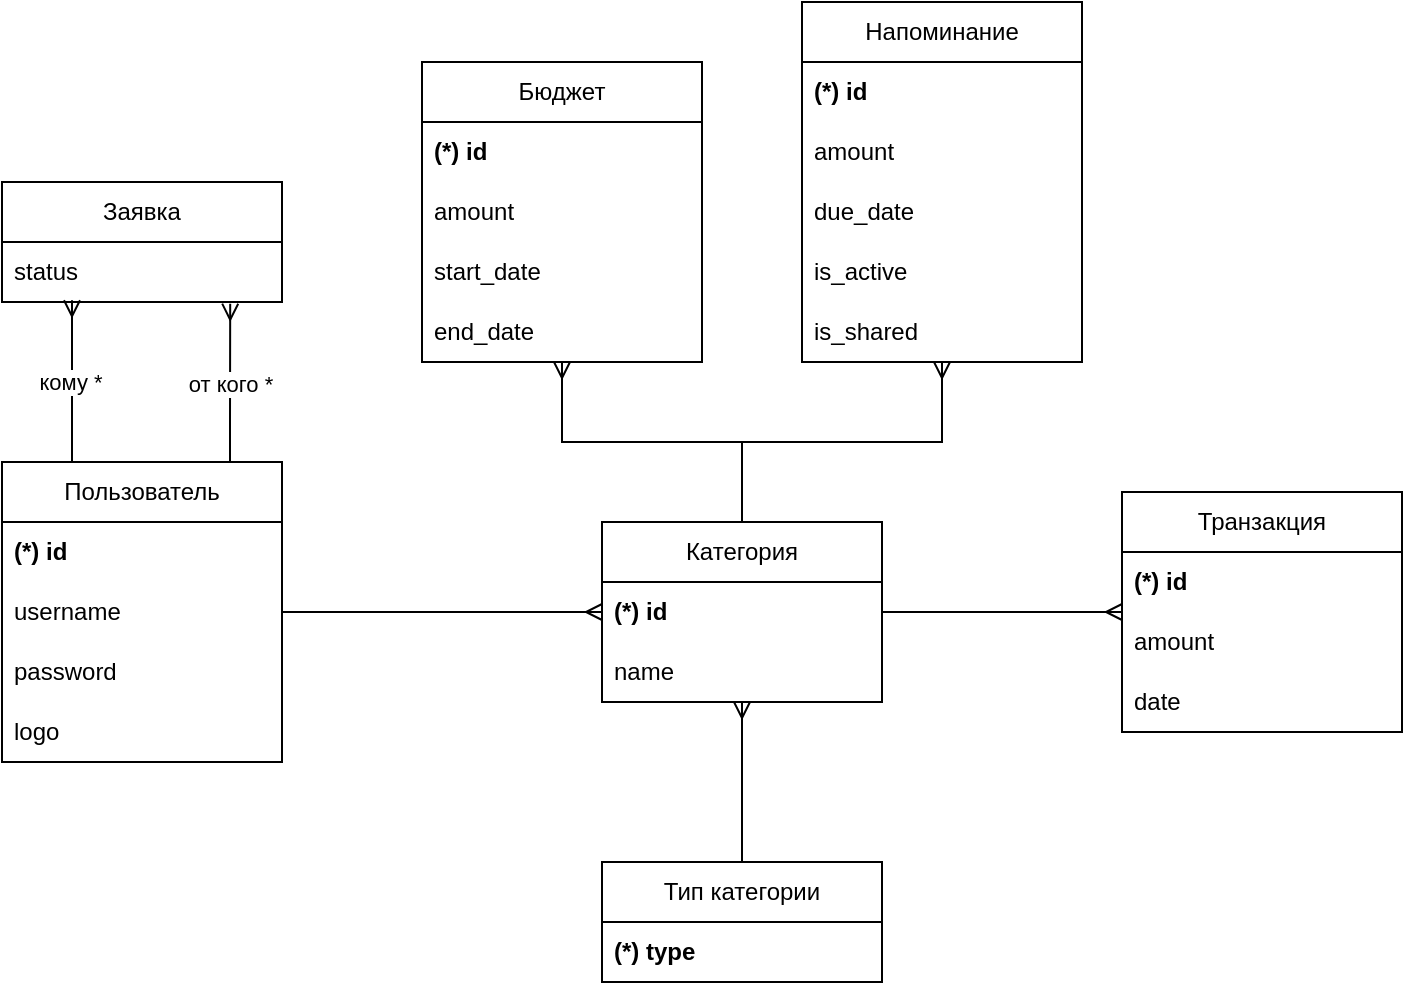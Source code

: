 <mxfile version="24.8.4">
  <diagram name="Страница — 1" id="vSHflbFhBGzEiHRg7f8b">
    <mxGraphModel dx="1395" dy="615" grid="1" gridSize="10" guides="1" tooltips="1" connect="1" arrows="1" fold="1" page="1" pageScale="1" pageWidth="1600" pageHeight="900" math="0" shadow="0">
      <root>
        <mxCell id="0" />
        <mxCell id="1" parent="0" />
        <mxCell id="NmxUZ6_K2oYAJFzLnqJK-3" value="Пользователь" style="swimlane;fontStyle=0;childLayout=stackLayout;horizontal=1;startSize=30;horizontalStack=0;resizeParent=1;resizeParentMax=0;resizeLast=0;collapsible=1;marginBottom=0;whiteSpace=wrap;html=1;" parent="1" vertex="1">
          <mxGeometry x="290" y="290" width="140" height="150" as="geometry" />
        </mxCell>
        <mxCell id="NmxUZ6_K2oYAJFzLnqJK-49" value="&lt;b&gt;(*) id&lt;/b&gt;" style="text;strokeColor=none;fillColor=none;align=left;verticalAlign=middle;spacingLeft=4;spacingRight=4;overflow=hidden;points=[[0,0.5],[1,0.5]];portConstraint=eastwest;rotatable=0;whiteSpace=wrap;html=1;" parent="NmxUZ6_K2oYAJFzLnqJK-3" vertex="1">
          <mxGeometry y="30" width="140" height="30" as="geometry" />
        </mxCell>
        <mxCell id="NmxUZ6_K2oYAJFzLnqJK-4" value="username" style="text;strokeColor=none;fillColor=none;align=left;verticalAlign=middle;spacingLeft=4;spacingRight=4;overflow=hidden;points=[[0,0.5],[1,0.5]];portConstraint=eastwest;rotatable=0;whiteSpace=wrap;html=1;" parent="NmxUZ6_K2oYAJFzLnqJK-3" vertex="1">
          <mxGeometry y="60" width="140" height="30" as="geometry" />
        </mxCell>
        <mxCell id="NmxUZ6_K2oYAJFzLnqJK-5" value="password" style="text;strokeColor=none;fillColor=none;align=left;verticalAlign=middle;spacingLeft=4;spacingRight=4;overflow=hidden;points=[[0,0.5],[1,0.5]];portConstraint=eastwest;rotatable=0;whiteSpace=wrap;html=1;" parent="NmxUZ6_K2oYAJFzLnqJK-3" vertex="1">
          <mxGeometry y="90" width="140" height="30" as="geometry" />
        </mxCell>
        <mxCell id="NmxUZ6_K2oYAJFzLnqJK-6" value="logo" style="text;strokeColor=none;fillColor=none;align=left;verticalAlign=middle;spacingLeft=4;spacingRight=4;overflow=hidden;points=[[0,0.5],[1,0.5]];portConstraint=eastwest;rotatable=0;whiteSpace=wrap;html=1;" parent="NmxUZ6_K2oYAJFzLnqJK-3" vertex="1">
          <mxGeometry y="120" width="140" height="30" as="geometry" />
        </mxCell>
        <mxCell id="NmxUZ6_K2oYAJFzLnqJK-7" value="Категория" style="swimlane;fontStyle=0;childLayout=stackLayout;horizontal=1;startSize=30;horizontalStack=0;resizeParent=1;resizeParentMax=0;resizeLast=0;collapsible=1;marginBottom=0;whiteSpace=wrap;html=1;" parent="1" vertex="1">
          <mxGeometry x="590" y="320" width="140" height="90" as="geometry" />
        </mxCell>
        <mxCell id="NmxUZ6_K2oYAJFzLnqJK-8" value="&lt;b&gt;(*) id&lt;/b&gt;" style="text;strokeColor=none;fillColor=none;align=left;verticalAlign=middle;spacingLeft=4;spacingRight=4;overflow=hidden;points=[[0,0.5],[1,0.5]];portConstraint=eastwest;rotatable=0;whiteSpace=wrap;html=1;" parent="NmxUZ6_K2oYAJFzLnqJK-7" vertex="1">
          <mxGeometry y="30" width="140" height="30" as="geometry" />
        </mxCell>
        <mxCell id="NmxUZ6_K2oYAJFzLnqJK-9" value="name" style="text;strokeColor=none;fillColor=none;align=left;verticalAlign=middle;spacingLeft=4;spacingRight=4;overflow=hidden;points=[[0,0.5],[1,0.5]];portConstraint=eastwest;rotatable=0;whiteSpace=wrap;html=1;" parent="NmxUZ6_K2oYAJFzLnqJK-7" vertex="1">
          <mxGeometry y="60" width="140" height="30" as="geometry" />
        </mxCell>
        <mxCell id="NmxUZ6_K2oYAJFzLnqJK-11" value="Транзакция" style="swimlane;fontStyle=0;childLayout=stackLayout;horizontal=1;startSize=30;horizontalStack=0;resizeParent=1;resizeParentMax=0;resizeLast=0;collapsible=1;marginBottom=0;whiteSpace=wrap;html=1;" parent="1" vertex="1">
          <mxGeometry x="850" y="305" width="140" height="120" as="geometry" />
        </mxCell>
        <mxCell id="NmxUZ6_K2oYAJFzLnqJK-12" value="&lt;b&gt;(*) id&lt;/b&gt;" style="text;strokeColor=none;fillColor=none;align=left;verticalAlign=middle;spacingLeft=4;spacingRight=4;overflow=hidden;points=[[0,0.5],[1,0.5]];portConstraint=eastwest;rotatable=0;whiteSpace=wrap;html=1;" parent="NmxUZ6_K2oYAJFzLnqJK-11" vertex="1">
          <mxGeometry y="30" width="140" height="30" as="geometry" />
        </mxCell>
        <mxCell id="NmxUZ6_K2oYAJFzLnqJK-13" value="amount" style="text;strokeColor=none;fillColor=none;align=left;verticalAlign=middle;spacingLeft=4;spacingRight=4;overflow=hidden;points=[[0,0.5],[1,0.5]];portConstraint=eastwest;rotatable=0;whiteSpace=wrap;html=1;" parent="NmxUZ6_K2oYAJFzLnqJK-11" vertex="1">
          <mxGeometry y="60" width="140" height="30" as="geometry" />
        </mxCell>
        <mxCell id="NmxUZ6_K2oYAJFzLnqJK-14" value="date" style="text;strokeColor=none;fillColor=none;align=left;verticalAlign=middle;spacingLeft=4;spacingRight=4;overflow=hidden;points=[[0,0.5],[1,0.5]];portConstraint=eastwest;rotatable=0;whiteSpace=wrap;html=1;" parent="NmxUZ6_K2oYAJFzLnqJK-11" vertex="1">
          <mxGeometry y="90" width="140" height="30" as="geometry" />
        </mxCell>
        <mxCell id="NmxUZ6_K2oYAJFzLnqJK-24" style="edgeStyle=orthogonalEdgeStyle;rounded=0;orthogonalLoop=1;jettySize=auto;html=1;endArrow=ERmany;endFill=0;" parent="1" source="NmxUZ6_K2oYAJFzLnqJK-3" target="NmxUZ6_K2oYAJFzLnqJK-7" edge="1">
          <mxGeometry relative="1" as="geometry">
            <mxPoint x="540" y="240" as="targetPoint" />
            <mxPoint x="630" y="240" as="sourcePoint" />
          </mxGeometry>
        </mxCell>
        <mxCell id="NmxUZ6_K2oYAJFzLnqJK-26" style="edgeStyle=orthogonalEdgeStyle;rounded=0;orthogonalLoop=1;jettySize=auto;html=1;endArrow=ERmany;endFill=0;" parent="1" source="NmxUZ6_K2oYAJFzLnqJK-7" target="NmxUZ6_K2oYAJFzLnqJK-11" edge="1">
          <mxGeometry relative="1" as="geometry">
            <mxPoint x="560" y="490" as="targetPoint" />
            <mxPoint x="650" y="490" as="sourcePoint" />
          </mxGeometry>
        </mxCell>
        <mxCell id="NmxUZ6_K2oYAJFzLnqJK-32" value="Тип категории" style="swimlane;fontStyle=0;childLayout=stackLayout;horizontal=1;startSize=30;horizontalStack=0;resizeParent=1;resizeParentMax=0;resizeLast=0;collapsible=1;marginBottom=0;whiteSpace=wrap;html=1;" parent="1" vertex="1">
          <mxGeometry x="590" y="490" width="140" height="60" as="geometry" />
        </mxCell>
        <mxCell id="NmxUZ6_K2oYAJFzLnqJK-33" value="&lt;b&gt;(*) type&lt;/b&gt;" style="text;strokeColor=none;fillColor=none;align=left;verticalAlign=middle;spacingLeft=4;spacingRight=4;overflow=hidden;points=[[0,0.5],[1,0.5]];portConstraint=eastwest;rotatable=0;whiteSpace=wrap;html=1;" parent="NmxUZ6_K2oYAJFzLnqJK-32" vertex="1">
          <mxGeometry y="30" width="140" height="30" as="geometry" />
        </mxCell>
        <mxCell id="NmxUZ6_K2oYAJFzLnqJK-36" style="edgeStyle=orthogonalEdgeStyle;rounded=0;orthogonalLoop=1;jettySize=auto;html=1;endArrow=ERmany;endFill=0;" parent="1" source="NmxUZ6_K2oYAJFzLnqJK-32" target="NmxUZ6_K2oYAJFzLnqJK-7" edge="1">
          <mxGeometry relative="1" as="geometry">
            <mxPoint x="850" y="380" as="targetPoint" />
            <mxPoint x="940" y="380" as="sourcePoint" />
          </mxGeometry>
        </mxCell>
        <mxCell id="NmxUZ6_K2oYAJFzLnqJK-37" value="Бюджет" style="swimlane;fontStyle=0;childLayout=stackLayout;horizontal=1;startSize=30;horizontalStack=0;resizeParent=1;resizeParentMax=0;resizeLast=0;collapsible=1;marginBottom=0;whiteSpace=wrap;html=1;" parent="1" vertex="1">
          <mxGeometry x="500" y="90" width="140" height="150" as="geometry" />
        </mxCell>
        <mxCell id="NmxUZ6_K2oYAJFzLnqJK-38" value="&lt;b&gt;(*) id&lt;/b&gt;" style="text;strokeColor=none;fillColor=none;align=left;verticalAlign=middle;spacingLeft=4;spacingRight=4;overflow=hidden;points=[[0,0.5],[1,0.5]];portConstraint=eastwest;rotatable=0;whiteSpace=wrap;html=1;" parent="NmxUZ6_K2oYAJFzLnqJK-37" vertex="1">
          <mxGeometry y="30" width="140" height="30" as="geometry" />
        </mxCell>
        <mxCell id="NmxUZ6_K2oYAJFzLnqJK-39" value="amount" style="text;strokeColor=none;fillColor=none;align=left;verticalAlign=middle;spacingLeft=4;spacingRight=4;overflow=hidden;points=[[0,0.5],[1,0.5]];portConstraint=eastwest;rotatable=0;whiteSpace=wrap;html=1;" parent="NmxUZ6_K2oYAJFzLnqJK-37" vertex="1">
          <mxGeometry y="60" width="140" height="30" as="geometry" />
        </mxCell>
        <mxCell id="NmxUZ6_K2oYAJFzLnqJK-40" value="start_date" style="text;strokeColor=none;fillColor=none;align=left;verticalAlign=middle;spacingLeft=4;spacingRight=4;overflow=hidden;points=[[0,0.5],[1,0.5]];portConstraint=eastwest;rotatable=0;whiteSpace=wrap;html=1;" parent="NmxUZ6_K2oYAJFzLnqJK-37" vertex="1">
          <mxGeometry y="90" width="140" height="30" as="geometry" />
        </mxCell>
        <mxCell id="NmxUZ6_K2oYAJFzLnqJK-42" value="end_date" style="text;strokeColor=none;fillColor=none;align=left;verticalAlign=middle;spacingLeft=4;spacingRight=4;overflow=hidden;points=[[0,0.5],[1,0.5]];portConstraint=eastwest;rotatable=0;whiteSpace=wrap;html=1;" parent="NmxUZ6_K2oYAJFzLnqJK-37" vertex="1">
          <mxGeometry y="120" width="140" height="30" as="geometry" />
        </mxCell>
        <mxCell id="NmxUZ6_K2oYAJFzLnqJK-41" style="edgeStyle=orthogonalEdgeStyle;rounded=0;orthogonalLoop=1;jettySize=auto;html=1;endArrow=ERmany;endFill=0;" parent="1" source="NmxUZ6_K2oYAJFzLnqJK-7" target="NmxUZ6_K2oYAJFzLnqJK-37" edge="1">
          <mxGeometry relative="1" as="geometry">
            <mxPoint x="530" y="280" as="targetPoint" />
            <mxPoint x="620" y="280" as="sourcePoint" />
          </mxGeometry>
        </mxCell>
        <mxCell id="NmxUZ6_K2oYAJFzLnqJK-43" value="Напоминание" style="swimlane;fontStyle=0;childLayout=stackLayout;horizontal=1;startSize=30;horizontalStack=0;resizeParent=1;resizeParentMax=0;resizeLast=0;collapsible=1;marginBottom=0;whiteSpace=wrap;html=1;" parent="1" vertex="1">
          <mxGeometry x="690" y="60" width="140" height="180" as="geometry" />
        </mxCell>
        <mxCell id="NmxUZ6_K2oYAJFzLnqJK-44" value="&lt;b&gt;(*) id&lt;/b&gt;" style="text;strokeColor=none;fillColor=none;align=left;verticalAlign=middle;spacingLeft=4;spacingRight=4;overflow=hidden;points=[[0,0.5],[1,0.5]];portConstraint=eastwest;rotatable=0;whiteSpace=wrap;html=1;" parent="NmxUZ6_K2oYAJFzLnqJK-43" vertex="1">
          <mxGeometry y="30" width="140" height="30" as="geometry" />
        </mxCell>
        <mxCell id="NmxUZ6_K2oYAJFzLnqJK-45" value="amount" style="text;strokeColor=none;fillColor=none;align=left;verticalAlign=middle;spacingLeft=4;spacingRight=4;overflow=hidden;points=[[0,0.5],[1,0.5]];portConstraint=eastwest;rotatable=0;whiteSpace=wrap;html=1;" parent="NmxUZ6_K2oYAJFzLnqJK-43" vertex="1">
          <mxGeometry y="60" width="140" height="30" as="geometry" />
        </mxCell>
        <mxCell id="NmxUZ6_K2oYAJFzLnqJK-46" value="due_date" style="text;strokeColor=none;fillColor=none;align=left;verticalAlign=middle;spacingLeft=4;spacingRight=4;overflow=hidden;points=[[0,0.5],[1,0.5]];portConstraint=eastwest;rotatable=0;whiteSpace=wrap;html=1;" parent="NmxUZ6_K2oYAJFzLnqJK-43" vertex="1">
          <mxGeometry y="90" width="140" height="30" as="geometry" />
        </mxCell>
        <mxCell id="NmxUZ6_K2oYAJFzLnqJK-48" value="is_active" style="text;strokeColor=none;fillColor=none;align=left;verticalAlign=middle;spacingLeft=4;spacingRight=4;overflow=hidden;points=[[0,0.5],[1,0.5]];portConstraint=eastwest;rotatable=0;whiteSpace=wrap;html=1;" parent="NmxUZ6_K2oYAJFzLnqJK-43" vertex="1">
          <mxGeometry y="120" width="140" height="30" as="geometry" />
        </mxCell>
        <mxCell id="NmxUZ6_K2oYAJFzLnqJK-61" value="is_shared" style="text;strokeColor=none;fillColor=none;align=left;verticalAlign=middle;spacingLeft=4;spacingRight=4;overflow=hidden;points=[[0,0.5],[1,0.5]];portConstraint=eastwest;rotatable=0;whiteSpace=wrap;html=1;" parent="NmxUZ6_K2oYAJFzLnqJK-43" vertex="1">
          <mxGeometry y="150" width="140" height="30" as="geometry" />
        </mxCell>
        <mxCell id="NmxUZ6_K2oYAJFzLnqJK-47" style="edgeStyle=orthogonalEdgeStyle;rounded=0;orthogonalLoop=1;jettySize=auto;html=1;endArrow=ERmany;endFill=0;" parent="1" source="NmxUZ6_K2oYAJFzLnqJK-7" target="NmxUZ6_K2oYAJFzLnqJK-43" edge="1">
          <mxGeometry relative="1" as="geometry">
            <mxPoint x="620" y="510" as="targetPoint" />
            <mxPoint x="710" y="510" as="sourcePoint" />
          </mxGeometry>
        </mxCell>
        <mxCell id="NmxUZ6_K2oYAJFzLnqJK-50" value="Заявка" style="swimlane;fontStyle=0;childLayout=stackLayout;horizontal=1;startSize=30;horizontalStack=0;resizeParent=1;resizeParentMax=0;resizeLast=0;collapsible=1;marginBottom=0;whiteSpace=wrap;html=1;" parent="1" vertex="1">
          <mxGeometry x="290" y="150" width="140" height="60" as="geometry" />
        </mxCell>
        <mxCell id="NmxUZ6_K2oYAJFzLnqJK-53" value="status" style="text;strokeColor=none;fillColor=none;align=left;verticalAlign=middle;spacingLeft=4;spacingRight=4;overflow=hidden;points=[[0,0.5],[1,0.5]];portConstraint=eastwest;rotatable=0;whiteSpace=wrap;html=1;" parent="NmxUZ6_K2oYAJFzLnqJK-50" vertex="1">
          <mxGeometry y="30" width="140" height="30" as="geometry" />
        </mxCell>
        <mxCell id="xeyzGtZ4uYkF3sHeMPMx-3" style="edgeStyle=orthogonalEdgeStyle;rounded=0;orthogonalLoop=1;jettySize=auto;html=1;endArrow=ERmany;endFill=0;entryX=0.25;entryY=0.972;entryDx=0;entryDy=0;entryPerimeter=0;" edge="1" parent="1" source="NmxUZ6_K2oYAJFzLnqJK-3" target="NmxUZ6_K2oYAJFzLnqJK-53">
          <mxGeometry relative="1" as="geometry">
            <mxPoint x="320" y="230" as="targetPoint" />
            <mxPoint x="280" y="280" as="sourcePoint" />
            <Array as="points">
              <mxPoint x="325" y="270" />
              <mxPoint x="325" y="270" />
            </Array>
          </mxGeometry>
        </mxCell>
        <mxCell id="xeyzGtZ4uYkF3sHeMPMx-9" value="кому *" style="edgeLabel;html=1;align=center;verticalAlign=middle;resizable=0;points=[];" vertex="1" connectable="0" parent="xeyzGtZ4uYkF3sHeMPMx-3">
          <mxGeometry x="-0.105" y="1" relative="1" as="geometry">
            <mxPoint y="-4" as="offset" />
          </mxGeometry>
        </mxCell>
        <mxCell id="xeyzGtZ4uYkF3sHeMPMx-4" style="edgeStyle=orthogonalEdgeStyle;rounded=0;orthogonalLoop=1;jettySize=auto;html=1;endArrow=ERmany;endFill=0;entryX=0.815;entryY=1.028;entryDx=0;entryDy=0;entryPerimeter=0;" edge="1" parent="1" source="NmxUZ6_K2oYAJFzLnqJK-3" target="NmxUZ6_K2oYAJFzLnqJK-53">
          <mxGeometry relative="1" as="geometry">
            <mxPoint x="180" y="310" as="targetPoint" />
            <mxPoint x="270" y="310" as="sourcePoint" />
            <Array as="points">
              <mxPoint x="404" y="270" />
              <mxPoint x="404" y="270" />
            </Array>
          </mxGeometry>
        </mxCell>
        <mxCell id="xeyzGtZ4uYkF3sHeMPMx-11" value="от кого *" style="edgeLabel;html=1;align=center;verticalAlign=middle;resizable=0;points=[];" vertex="1" connectable="0" parent="xeyzGtZ4uYkF3sHeMPMx-4">
          <mxGeometry x="-0.015" relative="1" as="geometry">
            <mxPoint as="offset" />
          </mxGeometry>
        </mxCell>
      </root>
    </mxGraphModel>
  </diagram>
</mxfile>
